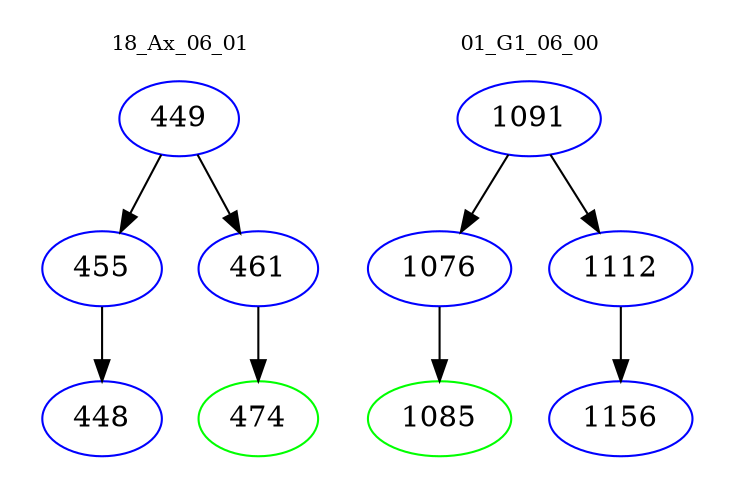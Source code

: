 digraph{
subgraph cluster_0 {
color = white
label = "18_Ax_06_01";
fontsize=10;
T0_449 [label="449", color="blue"]
T0_449 -> T0_455 [color="black"]
T0_455 [label="455", color="blue"]
T0_455 -> T0_448 [color="black"]
T0_448 [label="448", color="blue"]
T0_449 -> T0_461 [color="black"]
T0_461 [label="461", color="blue"]
T0_461 -> T0_474 [color="black"]
T0_474 [label="474", color="green"]
}
subgraph cluster_1 {
color = white
label = "01_G1_06_00";
fontsize=10;
T1_1091 [label="1091", color="blue"]
T1_1091 -> T1_1076 [color="black"]
T1_1076 [label="1076", color="blue"]
T1_1076 -> T1_1085 [color="black"]
T1_1085 [label="1085", color="green"]
T1_1091 -> T1_1112 [color="black"]
T1_1112 [label="1112", color="blue"]
T1_1112 -> T1_1156 [color="black"]
T1_1156 [label="1156", color="blue"]
}
}
